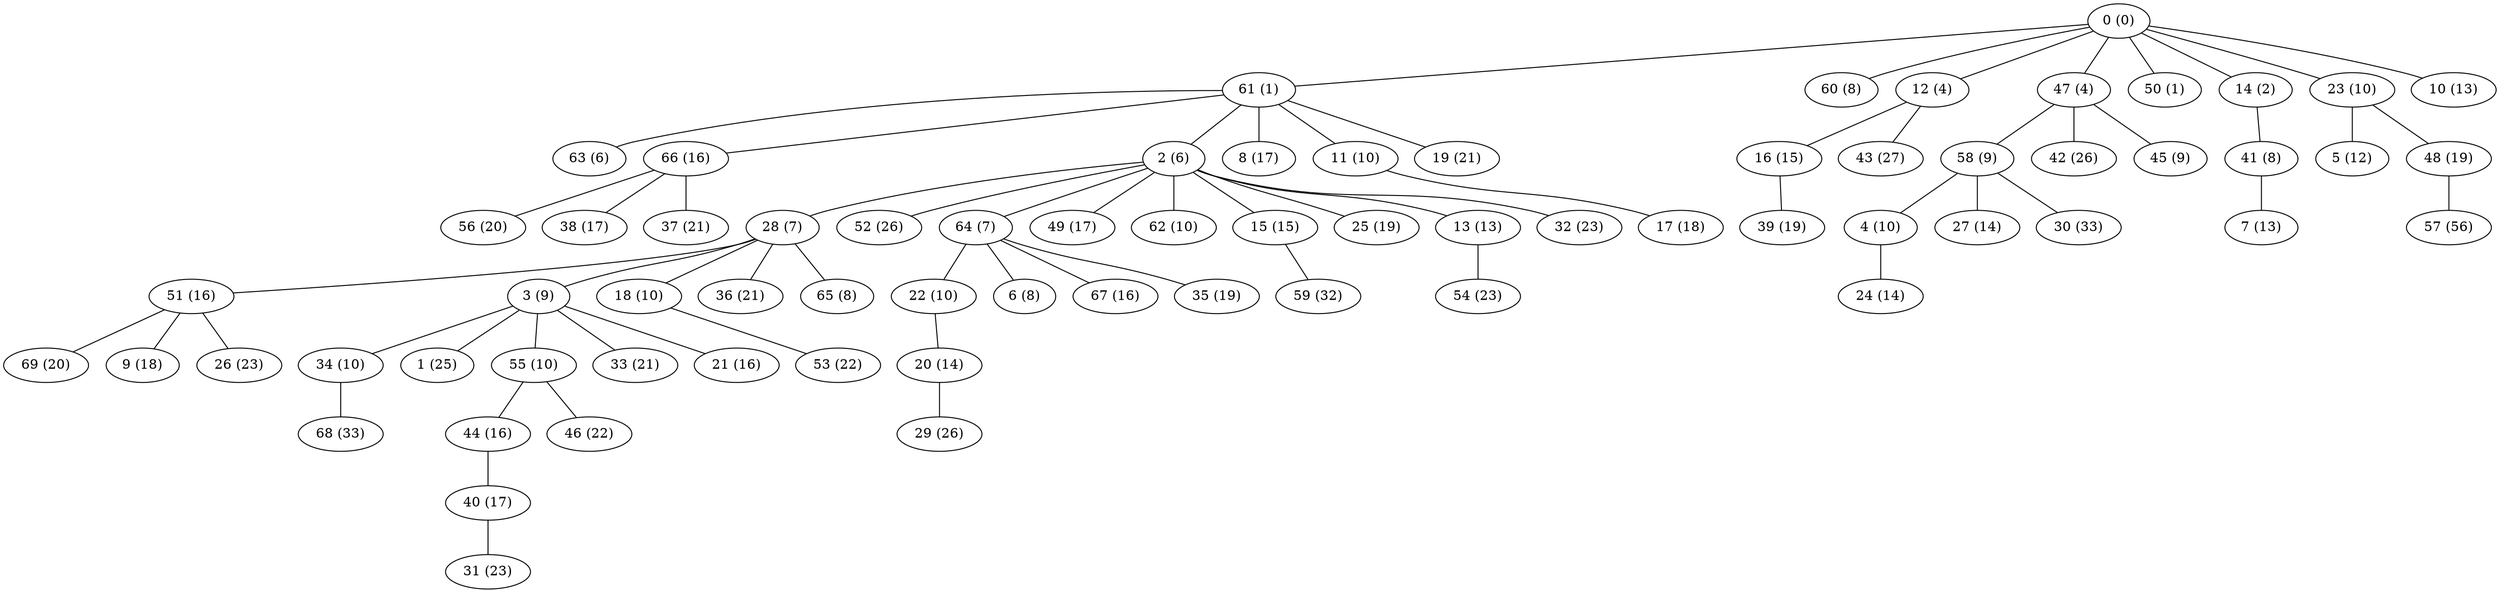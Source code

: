 graph{
"58 (9)" -- "4 (10)";
"51 (16)" -- "69 (20)";
"41 (8)" -- "7 (13)";
"40 (17)" -- "31 (23)";
"61 (1)" -- "63 (6)";
"44 (16)" -- "40 (17)";
"3 (9)" -- "34 (10)";
"66 (16)" -- "56 (20)";
"22 (10)" -- "20 (14)";
"3 (9)" -- "1 (25)";
"2 (6)" -- "28 (7)";
"66 (16)" -- "38 (17)";
"3 (9)" -- "55 (10)";
"3 (9)" -- "33 (21)";
"58 (9)" -- "27 (14)";
"2 (6)" -- "52 (26)";
"2 (6)" -- "64 (7)";
"2 (6)" -- "49 (17)";
"28 (7)" -- "18 (10)";
"28 (7)" -- "36 (21)";
"4 (10)" -- "24 (14)";
"20 (14)" -- "29 (26)";
"0 (0)" -- "60 (8)";
"61 (1)" -- "8 (17)";
"61 (1)" -- "11 (10)";
"66 (16)" -- "37 (21)";
"12 (4)" -- "16 (15)";
"47 (4)" -- "42 (26)";
"64 (7)" -- "6 (8)";
"51 (16)" -- "9 (18)";
"2 (6)" -- "62 (10)";
"61 (1)" -- "19 (21)";
"0 (0)" -- "50 (1)";
"2 (6)" -- "15 (15)";
"12 (4)" -- "43 (27)";
"14 (2)" -- "41 (8)";
"11 (10)" -- "17 (18)";
"0 (0)" -- "23 (10)";
"18 (10)" -- "53 (22)";
"0 (0)" -- "61 (1)";
"3 (9)" -- "21 (16)";
"15 (15)" -- "59 (32)";
"28 (7)" -- "65 (8)";
"16 (15)" -- "39 (19)";
"64 (7)" -- "22 (10)";
"55 (10)" -- "46 (22)";
"0 (0)" -- "14 (2)";
"61 (1)" -- "66 (16)";
"51 (16)" -- "26 (23)";
"34 (10)" -- "68 (33)";
"47 (4)" -- "58 (9)";
"2 (6)" -- "25 (19)";
"23 (10)" -- "5 (12)";
"13 (13)" -- "54 (23)";
"0 (0)" -- "47 (4)";
"28 (7)" -- "51 (16)";
"64 (7)" -- "67 (16)";
"58 (9)" -- "30 (33)";
"47 (4)" -- "45 (9)";
"64 (7)" -- "35 (19)";
"2 (6)" -- "13 (13)";
"2 (6)" -- "32 (23)";
"0 (0)" -- "12 (4)";
"55 (10)" -- "44 (16)";
"48 (19)" -- "57 (56)";
"28 (7)" -- "3 (9)";
"23 (10)" -- "48 (19)";
"0 (0)" -- "10 (13)";
"61 (1)" -- "2 (6)";
}
